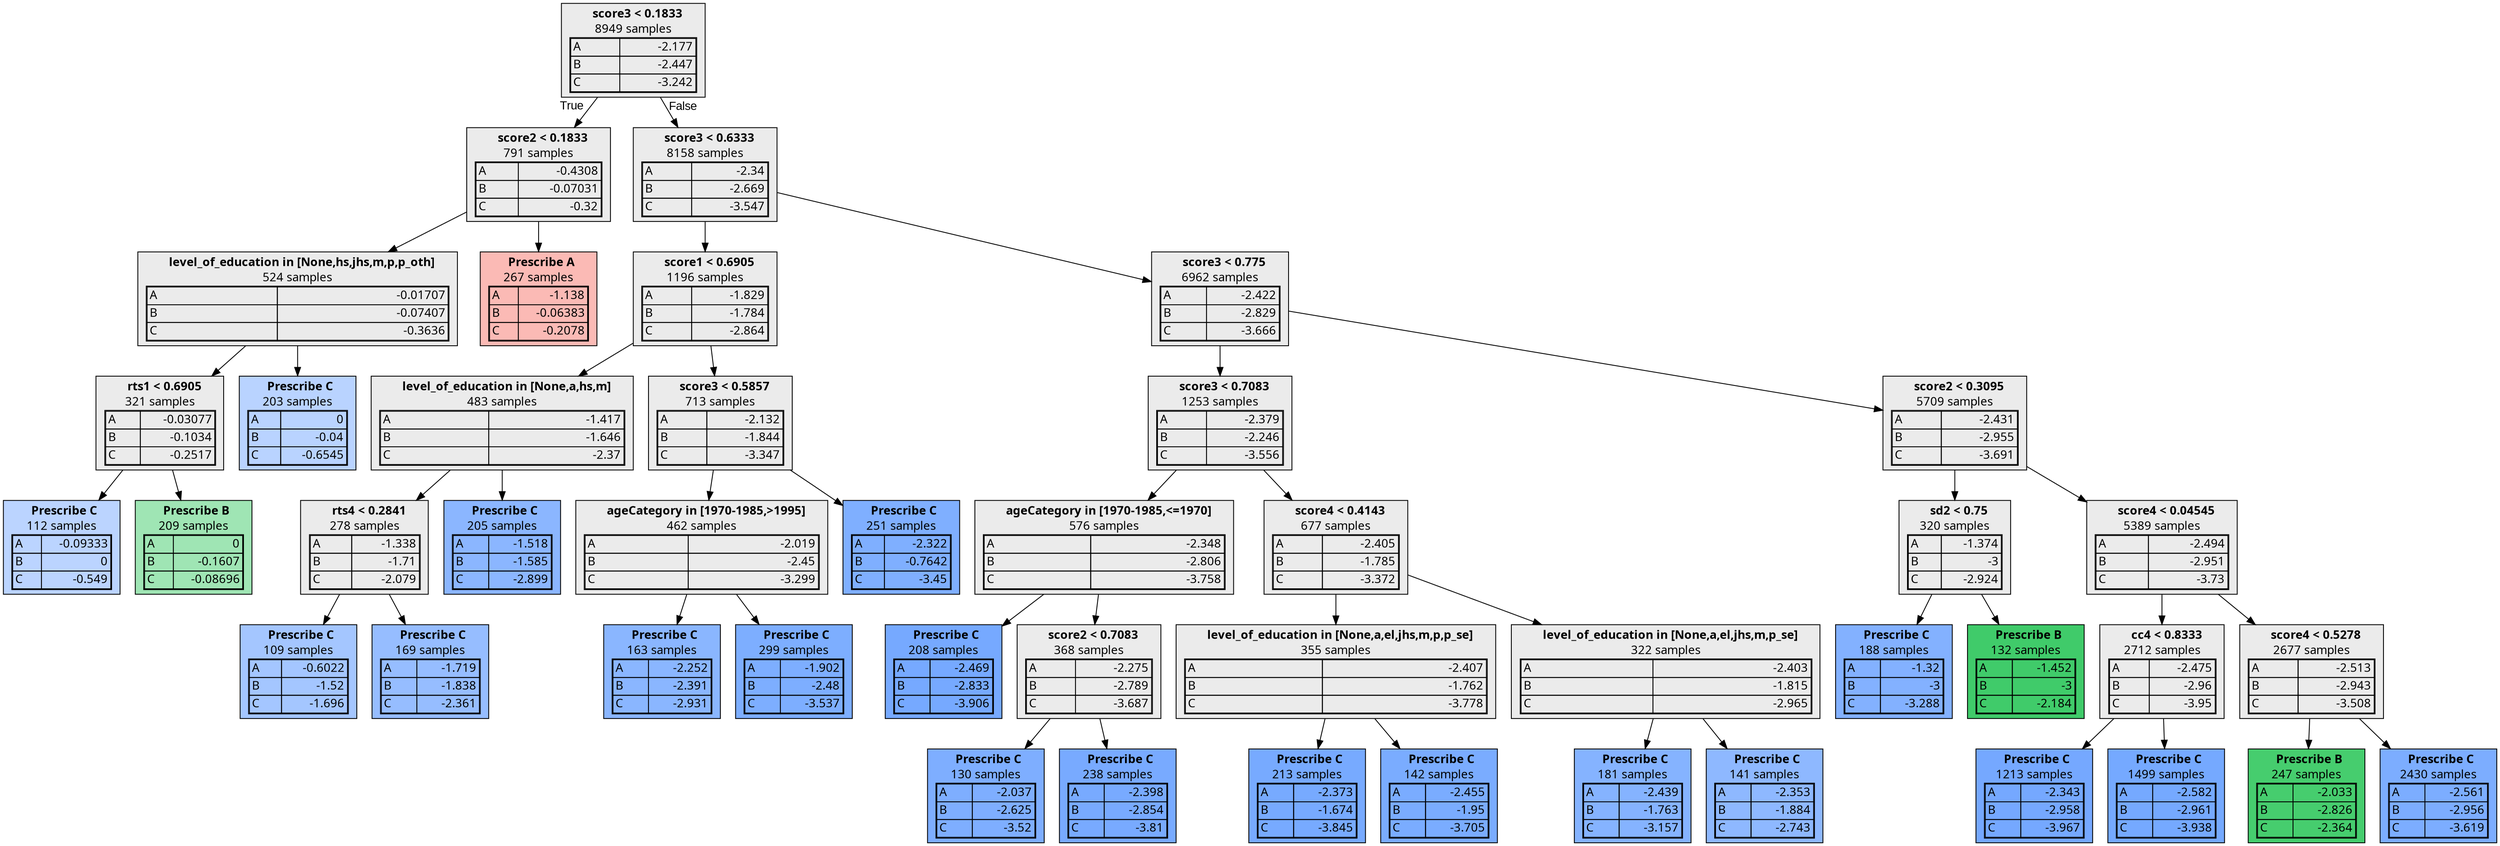 digraph {
    1 [label=<  <TABLE BORDER="0" CELLPADDING="0">
      <TR>
    <TD>
      <B> score3 &lt; 0.1833</B>
    </TD>
  </TR>

    <TR>
      <TD>8949 samples</TD>
    </TR>
    <TR>
  <TD>
    <TABLE CELLSPACING="0">
      
        <TR >
    <TD ALIGN="LEFT">A</TD>
    <TD ALIGN="RIGHT">-2.177</TD>
  </TR>
  <TR >
    <TD ALIGN="LEFT">B</TD>
    <TD ALIGN="RIGHT">-2.447</TD>
  </TR>
  <TR class="highlighted">
    <TD ALIGN="LEFT">C</TD>
    <TD ALIGN="RIGHT">-3.242</TD>
  </TR>

    </TABLE>
  </TD>
</TR>

  </TABLE>
>,fillcolor="#EBEBEB",shape=box,fontname="bold arial",style="filled"];
    1 -> 2 [labeldistance=2.5, labelangle=45, headlabel="True",fontname="arial"];
    1 -> 9 [labeldistance=2.5, labelangle=-45, headlabel="False",fontname="arial"];
    2 [label=<  <TABLE BORDER="0" CELLPADDING="0">
      <TR>
    <TD>
      <B> score2 &lt; 0.1833</B>
    </TD>
  </TR>

    <TR>
      <TD>791 samples</TD>
    </TR>
    <TR>
  <TD>
    <TABLE CELLSPACING="0">
      
        <TR class="highlighted">
    <TD ALIGN="LEFT">A</TD>
    <TD ALIGN="RIGHT">-0.4308</TD>
  </TR>
  <TR >
    <TD ALIGN="LEFT">B</TD>
    <TD ALIGN="RIGHT">-0.07031</TD>
  </TR>
  <TR >
    <TD ALIGN="LEFT">C</TD>
    <TD ALIGN="RIGHT">-0.32</TD>
  </TR>

    </TABLE>
  </TD>
</TR>

  </TABLE>
>,fillcolor="#EBEBEB",shape=box,fontname="bold arial",style="filled"];
    2 -> 3;
    2 -> 8;
    3 [label=<  <TABLE BORDER="0" CELLPADDING="0">
      <TR>
    <TD>
      <B> level_of_education in [None,hs,jhs,m,p,p_oth]</B>
    </TD>
  </TR>

    <TR>
      <TD>524 samples</TD>
    </TR>
    <TR>
  <TD>
    <TABLE CELLSPACING="0">
      
        <TR >
    <TD ALIGN="LEFT">A</TD>
    <TD ALIGN="RIGHT">-0.01707</TD>
  </TR>
  <TR >
    <TD ALIGN="LEFT">B</TD>
    <TD ALIGN="RIGHT">-0.07407</TD>
  </TR>
  <TR class="highlighted">
    <TD ALIGN="LEFT">C</TD>
    <TD ALIGN="RIGHT">-0.3636</TD>
  </TR>

    </TABLE>
  </TD>
</TR>

  </TABLE>
>,fillcolor="#EBEBEB",shape=box,fontname="bold arial",style="filled"];
    3 -> 4;
    3 -> 7;
    4 [label=<  <TABLE BORDER="0" CELLPADDING="0">
      <TR>
    <TD>
      <B> rts1 &lt; 0.6905</B>
    </TD>
  </TR>

    <TR>
      <TD>321 samples</TD>
    </TR>
    <TR>
  <TD>
    <TABLE CELLSPACING="0">
      
        <TR >
    <TD ALIGN="LEFT">A</TD>
    <TD ALIGN="RIGHT">-0.03077</TD>
  </TR>
  <TR >
    <TD ALIGN="LEFT">B</TD>
    <TD ALIGN="RIGHT">-0.1034</TD>
  </TR>
  <TR class="highlighted">
    <TD ALIGN="LEFT">C</TD>
    <TD ALIGN="RIGHT">-0.2517</TD>
  </TR>

    </TABLE>
  </TD>
</TR>

  </TABLE>
>,fillcolor="#EBEBEB",shape=box,fontname="bold arial",style="filled"];
    4 -> 5;
    4 -> 6;
    5 [label=<  <TABLE BORDER="0" CELLPADDING="0">
      <TR>
    <TD>
      <B>Prescribe C</B>
    </TD>
  </TR>

    <TR>
      <TD>112 samples</TD>
    </TR>
    <TR>
  <TD>
    <TABLE CELLSPACING="0">
      
        <TR >
    <TD ALIGN="LEFT">A</TD>
    <TD ALIGN="RIGHT">-0.09333</TD>
  </TR>
  <TR >
    <TD ALIGN="LEFT">B</TD>
    <TD ALIGN="RIGHT">0</TD>
  </TR>
  <TR class="highlighted">
    <TD ALIGN="LEFT">C</TD>
    <TD ALIGN="RIGHT">-0.549</TD>
  </TR>

    </TABLE>
  </TD>
</TR>

  </TABLE>
>,fillcolor="#619CFF6d",shape=box,fontname="bold arial",style="filled",color=black];
    6 [label=<  <TABLE BORDER="0" CELLPADDING="0">
      <TR>
    <TD>
      <B>Prescribe B</B>
    </TD>
  </TR>

    <TR>
      <TD>209 samples</TD>
    </TR>
    <TR>
  <TD>
    <TABLE CELLSPACING="0">
      
        <TR >
    <TD ALIGN="LEFT">A</TD>
    <TD ALIGN="RIGHT">0</TD>
  </TR>
  <TR class="highlighted">
    <TD ALIGN="LEFT">B</TD>
    <TD ALIGN="RIGHT">-0.1607</TD>
  </TR>
  <TR >
    <TD ALIGN="LEFT">C</TD>
    <TD ALIGN="RIGHT">-0.08696</TD>
  </TR>

    </TABLE>
  </TD>
</TR>

  </TABLE>
>,fillcolor="#00BA3860",shape=box,fontname="bold arial",style="filled",color=black];
    7 [label=<  <TABLE BORDER="0" CELLPADDING="0">
      <TR>
    <TD>
      <B>Prescribe C</B>
    </TD>
  </TR>

    <TR>
      <TD>203 samples</TD>
    </TR>
    <TR>
  <TD>
    <TABLE CELLSPACING="0">
      
        <TR >
    <TD ALIGN="LEFT">A</TD>
    <TD ALIGN="RIGHT">0</TD>
  </TR>
  <TR >
    <TD ALIGN="LEFT">B</TD>
    <TD ALIGN="RIGHT">-0.04</TD>
  </TR>
  <TR class="highlighted">
    <TD ALIGN="LEFT">C</TD>
    <TD ALIGN="RIGHT">-0.6545</TD>
  </TR>

    </TABLE>
  </TD>
</TR>

  </TABLE>
>,fillcolor="#619CFF70",shape=box,fontname="bold arial",style="filled",color=black];
    8 [label=<  <TABLE BORDER="0" CELLPADDING="0">
      <TR>
    <TD>
      <B>Prescribe A</B>
    </TD>
  </TR>

    <TR>
      <TD>267 samples</TD>
    </TR>
    <TR>
  <TD>
    <TABLE CELLSPACING="0">
      
        <TR class="highlighted">
    <TD ALIGN="LEFT">A</TD>
    <TD ALIGN="RIGHT">-1.138</TD>
  </TR>
  <TR >
    <TD ALIGN="LEFT">B</TD>
    <TD ALIGN="RIGHT">-0.06383</TD>
  </TR>
  <TR >
    <TD ALIGN="LEFT">C</TD>
    <TD ALIGN="RIGHT">-0.2078</TD>
  </TR>

    </TABLE>
  </TD>
</TR>

  </TABLE>
>,fillcolor="#F8766D80",shape=box,fontname="bold arial",style="filled",color=black];
    9 [label=<  <TABLE BORDER="0" CELLPADDING="0">
      <TR>
    <TD>
      <B> score3 &lt; 0.6333</B>
    </TD>
  </TR>

    <TR>
      <TD>8158 samples</TD>
    </TR>
    <TR>
  <TD>
    <TABLE CELLSPACING="0">
      
        <TR >
    <TD ALIGN="LEFT">A</TD>
    <TD ALIGN="RIGHT">-2.34</TD>
  </TR>
  <TR >
    <TD ALIGN="LEFT">B</TD>
    <TD ALIGN="RIGHT">-2.669</TD>
  </TR>
  <TR class="highlighted">
    <TD ALIGN="LEFT">C</TD>
    <TD ALIGN="RIGHT">-3.547</TD>
  </TR>

    </TABLE>
  </TD>
</TR>

  </TABLE>
>,fillcolor="#EBEBEB",shape=box,fontname="bold arial",style="filled"];
    9 -> 10;
    9 -> 21;
    10 [label=<  <TABLE BORDER="0" CELLPADDING="0">
      <TR>
    <TD>
      <B> score1 &lt; 0.6905</B>
    </TD>
  </TR>

    <TR>
      <TD>1196 samples</TD>
    </TR>
    <TR>
  <TD>
    <TABLE CELLSPACING="0">
      
        <TR >
    <TD ALIGN="LEFT">A</TD>
    <TD ALIGN="RIGHT">-1.829</TD>
  </TR>
  <TR >
    <TD ALIGN="LEFT">B</TD>
    <TD ALIGN="RIGHT">-1.784</TD>
  </TR>
  <TR class="highlighted">
    <TD ALIGN="LEFT">C</TD>
    <TD ALIGN="RIGHT">-2.864</TD>
  </TR>

    </TABLE>
  </TD>
</TR>

  </TABLE>
>,fillcolor="#EBEBEB",shape=box,fontname="bold arial",style="filled"];
    10 -> 11;
    10 -> 16;
    11 [label=<  <TABLE BORDER="0" CELLPADDING="0">
      <TR>
    <TD>
      <B> level_of_education in [None,a,hs,m]</B>
    </TD>
  </TR>

    <TR>
      <TD>483 samples</TD>
    </TR>
    <TR>
  <TD>
    <TABLE CELLSPACING="0">
      
        <TR >
    <TD ALIGN="LEFT">A</TD>
    <TD ALIGN="RIGHT">-1.417</TD>
  </TR>
  <TR >
    <TD ALIGN="LEFT">B</TD>
    <TD ALIGN="RIGHT">-1.646</TD>
  </TR>
  <TR class="highlighted">
    <TD ALIGN="LEFT">C</TD>
    <TD ALIGN="RIGHT">-2.37</TD>
  </TR>

    </TABLE>
  </TD>
</TR>

  </TABLE>
>,fillcolor="#EBEBEB",shape=box,fontname="bold arial",style="filled"];
    11 -> 12;
    11 -> 15;
    12 [label=<  <TABLE BORDER="0" CELLPADDING="0">
      <TR>
    <TD>
      <B> rts4 &lt; 0.2841</B>
    </TD>
  </TR>

    <TR>
      <TD>278 samples</TD>
    </TR>
    <TR>
  <TD>
    <TABLE CELLSPACING="0">
      
        <TR >
    <TD ALIGN="LEFT">A</TD>
    <TD ALIGN="RIGHT">-1.338</TD>
  </TR>
  <TR >
    <TD ALIGN="LEFT">B</TD>
    <TD ALIGN="RIGHT">-1.71</TD>
  </TR>
  <TR class="highlighted">
    <TD ALIGN="LEFT">C</TD>
    <TD ALIGN="RIGHT">-2.079</TD>
  </TR>

    </TABLE>
  </TD>
</TR>

  </TABLE>
>,fillcolor="#EBEBEB",shape=box,fontname="bold arial",style="filled"];
    12 -> 13;
    12 -> 14;
    13 [label=<  <TABLE BORDER="0" CELLPADDING="0">
      <TR>
    <TD>
      <B>Prescribe C</B>
    </TD>
  </TR>

    <TR>
      <TD>109 samples</TD>
    </TR>
    <TR>
  <TD>
    <TABLE CELLSPACING="0">
      
        <TR >
    <TD ALIGN="LEFT">A</TD>
    <TD ALIGN="RIGHT">-0.6022</TD>
  </TR>
  <TR >
    <TD ALIGN="LEFT">B</TD>
    <TD ALIGN="RIGHT">-1.52</TD>
  </TR>
  <TR class="highlighted">
    <TD ALIGN="LEFT">C</TD>
    <TD ALIGN="RIGHT">-1.696</TD>
  </TR>

    </TABLE>
  </TD>
</TR>

  </TABLE>
>,fillcolor="#619CFF93",shape=box,fontname="bold arial",style="filled",color=black];
    14 [label=<  <TABLE BORDER="0" CELLPADDING="0">
      <TR>
    <TD>
      <B>Prescribe C</B>
    </TD>
  </TR>

    <TR>
      <TD>169 samples</TD>
    </TR>
    <TR>
  <TD>
    <TABLE CELLSPACING="0">
      
        <TR >
    <TD ALIGN="LEFT">A</TD>
    <TD ALIGN="RIGHT">-1.719</TD>
  </TR>
  <TR >
    <TD ALIGN="LEFT">B</TD>
    <TD ALIGN="RIGHT">-1.838</TD>
  </TR>
  <TR class="highlighted">
    <TD ALIGN="LEFT">C</TD>
    <TD ALIGN="RIGHT">-2.361</TD>
  </TR>

    </TABLE>
  </TD>
</TR>

  </TABLE>
>,fillcolor="#619CFFa9",shape=box,fontname="bold arial",style="filled",color=black];
    15 [label=<  <TABLE BORDER="0" CELLPADDING="0">
      <TR>
    <TD>
      <B>Prescribe C</B>
    </TD>
  </TR>

    <TR>
      <TD>205 samples</TD>
    </TR>
    <TR>
  <TD>
    <TABLE CELLSPACING="0">
      
        <TR >
    <TD ALIGN="LEFT">A</TD>
    <TD ALIGN="RIGHT">-1.518</TD>
  </TR>
  <TR >
    <TD ALIGN="LEFT">B</TD>
    <TD ALIGN="RIGHT">-1.585</TD>
  </TR>
  <TR class="highlighted">
    <TD ALIGN="LEFT">C</TD>
    <TD ALIGN="RIGHT">-2.899</TD>
  </TR>

    </TABLE>
  </TD>
</TR>

  </TABLE>
>,fillcolor="#619CFFbb",shape=box,fontname="bold arial",style="filled",color=black];
    16 [label=<  <TABLE BORDER="0" CELLPADDING="0">
      <TR>
    <TD>
      <B> score3 &lt; 0.5857</B>
    </TD>
  </TR>

    <TR>
      <TD>713 samples</TD>
    </TR>
    <TR>
  <TD>
    <TABLE CELLSPACING="0">
      
        <TR >
    <TD ALIGN="LEFT">A</TD>
    <TD ALIGN="RIGHT">-2.132</TD>
  </TR>
  <TR >
    <TD ALIGN="LEFT">B</TD>
    <TD ALIGN="RIGHT">-1.844</TD>
  </TR>
  <TR class="highlighted">
    <TD ALIGN="LEFT">C</TD>
    <TD ALIGN="RIGHT">-3.347</TD>
  </TR>

    </TABLE>
  </TD>
</TR>

  </TABLE>
>,fillcolor="#EBEBEB",shape=box,fontname="bold arial",style="filled"];
    16 -> 17;
    16 -> 20;
    17 [label=<  <TABLE BORDER="0" CELLPADDING="0">
      <TR>
    <TD>
      <B> ageCategory in [1970-1985,&gt;1995]</B>
    </TD>
  </TR>

    <TR>
      <TD>462 samples</TD>
    </TR>
    <TR>
  <TD>
    <TABLE CELLSPACING="0">
      
        <TR >
    <TD ALIGN="LEFT">A</TD>
    <TD ALIGN="RIGHT">-2.019</TD>
  </TR>
  <TR >
    <TD ALIGN="LEFT">B</TD>
    <TD ALIGN="RIGHT">-2.45</TD>
  </TR>
  <TR class="highlighted">
    <TD ALIGN="LEFT">C</TD>
    <TD ALIGN="RIGHT">-3.299</TD>
  </TR>

    </TABLE>
  </TD>
</TR>

  </TABLE>
>,fillcolor="#EBEBEB",shape=box,fontname="bold arial",style="filled"];
    17 -> 18;
    17 -> 19;
    18 [label=<  <TABLE BORDER="0" CELLPADDING="0">
      <TR>
    <TD>
      <B>Prescribe C</B>
    </TD>
  </TR>

    <TR>
      <TD>163 samples</TD>
    </TR>
    <TR>
  <TD>
    <TABLE CELLSPACING="0">
      
        <TR >
    <TD ALIGN="LEFT">A</TD>
    <TD ALIGN="RIGHT">-2.252</TD>
  </TR>
  <TR >
    <TD ALIGN="LEFT">B</TD>
    <TD ALIGN="RIGHT">-2.391</TD>
  </TR>
  <TR class="highlighted">
    <TD ALIGN="LEFT">C</TD>
    <TD ALIGN="RIGHT">-2.931</TD>
  </TR>

    </TABLE>
  </TD>
</TR>

  </TABLE>
>,fillcolor="#619CFFbc",shape=box,fontname="bold arial",style="filled",color=black];
    19 [label=<  <TABLE BORDER="0" CELLPADDING="0">
      <TR>
    <TD>
      <B>Prescribe C</B>
    </TD>
  </TR>

    <TR>
      <TD>299 samples</TD>
    </TR>
    <TR>
  <TD>
    <TABLE CELLSPACING="0">
      
        <TR >
    <TD ALIGN="LEFT">A</TD>
    <TD ALIGN="RIGHT">-1.902</TD>
  </TR>
  <TR >
    <TD ALIGN="LEFT">B</TD>
    <TD ALIGN="RIGHT">-2.48</TD>
  </TR>
  <TR class="highlighted">
    <TD ALIGN="LEFT">C</TD>
    <TD ALIGN="RIGHT">-3.537</TD>
  </TR>

    </TABLE>
  </TD>
</TR>

  </TABLE>
>,fillcolor="#619CFFd1",shape=box,fontname="bold arial",style="filled",color=black];
    20 [label=<  <TABLE BORDER="0" CELLPADDING="0">
      <TR>
    <TD>
      <B>Prescribe C</B>
    </TD>
  </TR>

    <TR>
      <TD>251 samples</TD>
    </TR>
    <TR>
  <TD>
    <TABLE CELLSPACING="0">
      
        <TR >
    <TD ALIGN="LEFT">A</TD>
    <TD ALIGN="RIGHT">-2.322</TD>
  </TR>
  <TR >
    <TD ALIGN="LEFT">B</TD>
    <TD ALIGN="RIGHT">-0.7642</TD>
  </TR>
  <TR class="highlighted">
    <TD ALIGN="LEFT">C</TD>
    <TD ALIGN="RIGHT">-3.45</TD>
  </TR>

    </TABLE>
  </TD>
</TR>

  </TABLE>
>,fillcolor="#619CFFce",shape=box,fontname="bold arial",style="filled",color=black];
    21 [label=<  <TABLE BORDER="0" CELLPADDING="0">
      <TR>
    <TD>
      <B> score3 &lt; 0.775</B>
    </TD>
  </TR>

    <TR>
      <TD>6962 samples</TD>
    </TR>
    <TR>
  <TD>
    <TABLE CELLSPACING="0">
      
        <TR >
    <TD ALIGN="LEFT">A</TD>
    <TD ALIGN="RIGHT">-2.422</TD>
  </TR>
  <TR >
    <TD ALIGN="LEFT">B</TD>
    <TD ALIGN="RIGHT">-2.829</TD>
  </TR>
  <TR class="highlighted">
    <TD ALIGN="LEFT">C</TD>
    <TD ALIGN="RIGHT">-3.666</TD>
  </TR>

    </TABLE>
  </TD>
</TR>

  </TABLE>
>,fillcolor="#EBEBEB",shape=box,fontname="bold arial",style="filled"];
    21 -> 22;
    21 -> 35;
    22 [label=<  <TABLE BORDER="0" CELLPADDING="0">
      <TR>
    <TD>
      <B> score3 &lt; 0.7083</B>
    </TD>
  </TR>

    <TR>
      <TD>1253 samples</TD>
    </TR>
    <TR>
  <TD>
    <TABLE CELLSPACING="0">
      
        <TR >
    <TD ALIGN="LEFT">A</TD>
    <TD ALIGN="RIGHT">-2.379</TD>
  </TR>
  <TR >
    <TD ALIGN="LEFT">B</TD>
    <TD ALIGN="RIGHT">-2.246</TD>
  </TR>
  <TR class="highlighted">
    <TD ALIGN="LEFT">C</TD>
    <TD ALIGN="RIGHT">-3.556</TD>
  </TR>

    </TABLE>
  </TD>
</TR>

  </TABLE>
>,fillcolor="#EBEBEB",shape=box,fontname="bold arial",style="filled"];
    22 -> 23;
    22 -> 28;
    23 [label=<  <TABLE BORDER="0" CELLPADDING="0">
      <TR>
    <TD>
      <B> ageCategory in [1970-1985,&lt;=1970]</B>
    </TD>
  </TR>

    <TR>
      <TD>576 samples</TD>
    </TR>
    <TR>
  <TD>
    <TABLE CELLSPACING="0">
      
        <TR >
    <TD ALIGN="LEFT">A</TD>
    <TD ALIGN="RIGHT">-2.348</TD>
  </TR>
  <TR >
    <TD ALIGN="LEFT">B</TD>
    <TD ALIGN="RIGHT">-2.806</TD>
  </TR>
  <TR class="highlighted">
    <TD ALIGN="LEFT">C</TD>
    <TD ALIGN="RIGHT">-3.758</TD>
  </TR>

    </TABLE>
  </TD>
</TR>

  </TABLE>
>,fillcolor="#EBEBEB",shape=box,fontname="bold arial",style="filled"];
    23 -> 24;
    23 -> 25;
    24 [label=<  <TABLE BORDER="0" CELLPADDING="0">
      <TR>
    <TD>
      <B>Prescribe C</B>
    </TD>
  </TR>

    <TR>
      <TD>208 samples</TD>
    </TR>
    <TR>
  <TD>
    <TABLE CELLSPACING="0">
      
        <TR >
    <TD ALIGN="LEFT">A</TD>
    <TD ALIGN="RIGHT">-2.469</TD>
  </TR>
  <TR >
    <TD ALIGN="LEFT">B</TD>
    <TD ALIGN="RIGHT">-2.833</TD>
  </TR>
  <TR class="highlighted">
    <TD ALIGN="LEFT">C</TD>
    <TD ALIGN="RIGHT">-3.906</TD>
  </TR>

    </TABLE>
  </TD>
</TR>

  </TABLE>
>,fillcolor="#619CFFdd",shape=box,fontname="bold arial",style="filled",color=black];
    25 [label=<  <TABLE BORDER="0" CELLPADDING="0">
      <TR>
    <TD>
      <B> score2 &lt; 0.7083</B>
    </TD>
  </TR>

    <TR>
      <TD>368 samples</TD>
    </TR>
    <TR>
  <TD>
    <TABLE CELLSPACING="0">
      
        <TR >
    <TD ALIGN="LEFT">A</TD>
    <TD ALIGN="RIGHT">-2.275</TD>
  </TR>
  <TR >
    <TD ALIGN="LEFT">B</TD>
    <TD ALIGN="RIGHT">-2.789</TD>
  </TR>
  <TR class="highlighted">
    <TD ALIGN="LEFT">C</TD>
    <TD ALIGN="RIGHT">-3.687</TD>
  </TR>

    </TABLE>
  </TD>
</TR>

  </TABLE>
>,fillcolor="#EBEBEB",shape=box,fontname="bold arial",style="filled"];
    25 -> 26;
    25 -> 27;
    26 [label=<  <TABLE BORDER="0" CELLPADDING="0">
      <TR>
    <TD>
      <B>Prescribe C</B>
    </TD>
  </TR>

    <TR>
      <TD>130 samples</TD>
    </TR>
    <TR>
  <TD>
    <TABLE CELLSPACING="0">
      
        <TR >
    <TD ALIGN="LEFT">A</TD>
    <TD ALIGN="RIGHT">-2.037</TD>
  </TR>
  <TR >
    <TD ALIGN="LEFT">B</TD>
    <TD ALIGN="RIGHT">-2.625</TD>
  </TR>
  <TR class="highlighted">
    <TD ALIGN="LEFT">C</TD>
    <TD ALIGN="RIGHT">-3.52</TD>
  </TR>

    </TABLE>
  </TD>
</TR>

  </TABLE>
>,fillcolor="#619CFFd0",shape=box,fontname="bold arial",style="filled",color=black];
    27 [label=<  <TABLE BORDER="0" CELLPADDING="0">
      <TR>
    <TD>
      <B>Prescribe C</B>
    </TD>
  </TR>

    <TR>
      <TD>238 samples</TD>
    </TR>
    <TR>
  <TD>
    <TABLE CELLSPACING="0">
      
        <TR >
    <TD ALIGN="LEFT">A</TD>
    <TD ALIGN="RIGHT">-2.398</TD>
  </TR>
  <TR >
    <TD ALIGN="LEFT">B</TD>
    <TD ALIGN="RIGHT">-2.854</TD>
  </TR>
  <TR class="highlighted">
    <TD ALIGN="LEFT">C</TD>
    <TD ALIGN="RIGHT">-3.81</TD>
  </TR>

    </TABLE>
  </TD>
</TR>

  </TABLE>
>,fillcolor="#619CFFda",shape=box,fontname="bold arial",style="filled",color=black];
    28 [label=<  <TABLE BORDER="0" CELLPADDING="0">
      <TR>
    <TD>
      <B> score4 &lt; 0.4143</B>
    </TD>
  </TR>

    <TR>
      <TD>677 samples</TD>
    </TR>
    <TR>
  <TD>
    <TABLE CELLSPACING="0">
      
        <TR >
    <TD ALIGN="LEFT">A</TD>
    <TD ALIGN="RIGHT">-2.405</TD>
  </TR>
  <TR >
    <TD ALIGN="LEFT">B</TD>
    <TD ALIGN="RIGHT">-1.785</TD>
  </TR>
  <TR class="highlighted">
    <TD ALIGN="LEFT">C</TD>
    <TD ALIGN="RIGHT">-3.372</TD>
  </TR>

    </TABLE>
  </TD>
</TR>

  </TABLE>
>,fillcolor="#EBEBEB",shape=box,fontname="bold arial",style="filled"];
    28 -> 29;
    28 -> 32;
    29 [label=<  <TABLE BORDER="0" CELLPADDING="0">
      <TR>
    <TD>
      <B> level_of_education in [None,a,el,jhs,m,p,p_se]</B>
    </TD>
  </TR>

    <TR>
      <TD>355 samples</TD>
    </TR>
    <TR>
  <TD>
    <TABLE CELLSPACING="0">
      
        <TR >
    <TD ALIGN="LEFT">A</TD>
    <TD ALIGN="RIGHT">-2.407</TD>
  </TR>
  <TR >
    <TD ALIGN="LEFT">B</TD>
    <TD ALIGN="RIGHT">-1.762</TD>
  </TR>
  <TR class="highlighted">
    <TD ALIGN="LEFT">C</TD>
    <TD ALIGN="RIGHT">-3.778</TD>
  </TR>

    </TABLE>
  </TD>
</TR>

  </TABLE>
>,fillcolor="#EBEBEB",shape=box,fontname="bold arial",style="filled"];
    29 -> 30;
    29 -> 31;
    30 [label=<  <TABLE BORDER="0" CELLPADDING="0">
      <TR>
    <TD>
      <B>Prescribe C</B>
    </TD>
  </TR>

    <TR>
      <TD>213 samples</TD>
    </TR>
    <TR>
  <TD>
    <TABLE CELLSPACING="0">
      
        <TR >
    <TD ALIGN="LEFT">A</TD>
    <TD ALIGN="RIGHT">-2.373</TD>
  </TR>
  <TR >
    <TD ALIGN="LEFT">B</TD>
    <TD ALIGN="RIGHT">-1.674</TD>
  </TR>
  <TR class="highlighted">
    <TD ALIGN="LEFT">C</TD>
    <TD ALIGN="RIGHT">-3.845</TD>
  </TR>

    </TABLE>
  </TD>
</TR>

  </TABLE>
>,fillcolor="#619CFFdb",shape=box,fontname="bold arial",style="filled",color=black];
    31 [label=<  <TABLE BORDER="0" CELLPADDING="0">
      <TR>
    <TD>
      <B>Prescribe C</B>
    </TD>
  </TR>

    <TR>
      <TD>142 samples</TD>
    </TR>
    <TR>
  <TD>
    <TABLE CELLSPACING="0">
      
        <TR >
    <TD ALIGN="LEFT">A</TD>
    <TD ALIGN="RIGHT">-2.455</TD>
  </TR>
  <TR >
    <TD ALIGN="LEFT">B</TD>
    <TD ALIGN="RIGHT">-1.95</TD>
  </TR>
  <TR class="highlighted">
    <TD ALIGN="LEFT">C</TD>
    <TD ALIGN="RIGHT">-3.705</TD>
  </TR>

    </TABLE>
  </TD>
</TR>

  </TABLE>
>,fillcolor="#619CFFd6",shape=box,fontname="bold arial",style="filled",color=black];
    32 [label=<  <TABLE BORDER="0" CELLPADDING="0">
      <TR>
    <TD>
      <B> level_of_education in [None,a,el,jhs,m,p_se]</B>
    </TD>
  </TR>

    <TR>
      <TD>322 samples</TD>
    </TR>
    <TR>
  <TD>
    <TABLE CELLSPACING="0">
      
        <TR >
    <TD ALIGN="LEFT">A</TD>
    <TD ALIGN="RIGHT">-2.403</TD>
  </TR>
  <TR >
    <TD ALIGN="LEFT">B</TD>
    <TD ALIGN="RIGHT">-1.815</TD>
  </TR>
  <TR class="highlighted">
    <TD ALIGN="LEFT">C</TD>
    <TD ALIGN="RIGHT">-2.965</TD>
  </TR>

    </TABLE>
  </TD>
</TR>

  </TABLE>
>,fillcolor="#EBEBEB",shape=box,fontname="bold arial",style="filled"];
    32 -> 33;
    32 -> 34;
    33 [label=<  <TABLE BORDER="0" CELLPADDING="0">
      <TR>
    <TD>
      <B>Prescribe C</B>
    </TD>
  </TR>

    <TR>
      <TD>181 samples</TD>
    </TR>
    <TR>
  <TD>
    <TABLE CELLSPACING="0">
      
        <TR >
    <TD ALIGN="LEFT">A</TD>
    <TD ALIGN="RIGHT">-2.439</TD>
  </TR>
  <TR >
    <TD ALIGN="LEFT">B</TD>
    <TD ALIGN="RIGHT">-1.763</TD>
  </TR>
  <TR class="highlighted">
    <TD ALIGN="LEFT">C</TD>
    <TD ALIGN="RIGHT">-3.157</TD>
  </TR>

    </TABLE>
  </TD>
</TR>

  </TABLE>
>,fillcolor="#619CFFc4",shape=box,fontname="bold arial",style="filled",color=black];
    34 [label=<  <TABLE BORDER="0" CELLPADDING="0">
      <TR>
    <TD>
      <B>Prescribe C</B>
    </TD>
  </TR>

    <TR>
      <TD>141 samples</TD>
    </TR>
    <TR>
  <TD>
    <TABLE CELLSPACING="0">
      
        <TR >
    <TD ALIGN="LEFT">A</TD>
    <TD ALIGN="RIGHT">-2.353</TD>
  </TR>
  <TR >
    <TD ALIGN="LEFT">B</TD>
    <TD ALIGN="RIGHT">-1.884</TD>
  </TR>
  <TR class="highlighted">
    <TD ALIGN="LEFT">C</TD>
    <TD ALIGN="RIGHT">-2.743</TD>
  </TR>

    </TABLE>
  </TD>
</TR>

  </TABLE>
>,fillcolor="#619CFFb6",shape=box,fontname="bold arial",style="filled",color=black];
    35 [label=<  <TABLE BORDER="0" CELLPADDING="0">
      <TR>
    <TD>
      <B> score2 &lt; 0.3095</B>
    </TD>
  </TR>

    <TR>
      <TD>5709 samples</TD>
    </TR>
    <TR>
  <TD>
    <TABLE CELLSPACING="0">
      
        <TR >
    <TD ALIGN="LEFT">A</TD>
    <TD ALIGN="RIGHT">-2.431</TD>
  </TR>
  <TR >
    <TD ALIGN="LEFT">B</TD>
    <TD ALIGN="RIGHT">-2.955</TD>
  </TR>
  <TR class="highlighted">
    <TD ALIGN="LEFT">C</TD>
    <TD ALIGN="RIGHT">-3.691</TD>
  </TR>

    </TABLE>
  </TD>
</TR>

  </TABLE>
>,fillcolor="#EBEBEB",shape=box,fontname="bold arial",style="filled"];
    35 -> 36;
    35 -> 39;
    36 [label=<  <TABLE BORDER="0" CELLPADDING="0">
      <TR>
    <TD>
      <B> sd2 &lt; 0.75</B>
    </TD>
  </TR>

    <TR>
      <TD>320 samples</TD>
    </TR>
    <TR>
  <TD>
    <TABLE CELLSPACING="0">
      
        <TR >
    <TD ALIGN="LEFT">A</TD>
    <TD ALIGN="RIGHT">-1.374</TD>
  </TR>
  <TR class="highlighted">
    <TD ALIGN="LEFT">B</TD>
    <TD ALIGN="RIGHT">-3</TD>
  </TR>
  <TR >
    <TD ALIGN="LEFT">C</TD>
    <TD ALIGN="RIGHT">-2.924</TD>
  </TR>

    </TABLE>
  </TD>
</TR>

  </TABLE>
>,fillcolor="#EBEBEB",shape=box,fontname="bold arial",style="filled"];
    36 -> 37;
    36 -> 38;
    37 [label=<  <TABLE BORDER="0" CELLPADDING="0">
      <TR>
    <TD>
      <B>Prescribe C</B>
    </TD>
  </TR>

    <TR>
      <TD>188 samples</TD>
    </TR>
    <TR>
  <TD>
    <TABLE CELLSPACING="0">
      
        <TR >
    <TD ALIGN="LEFT">A</TD>
    <TD ALIGN="RIGHT">-1.32</TD>
  </TR>
  <TR >
    <TD ALIGN="LEFT">B</TD>
    <TD ALIGN="RIGHT">-3</TD>
  </TR>
  <TR class="highlighted">
    <TD ALIGN="LEFT">C</TD>
    <TD ALIGN="RIGHT">-3.288</TD>
  </TR>

    </TABLE>
  </TD>
</TR>

  </TABLE>
>,fillcolor="#619CFFc8",shape=box,fontname="bold arial",style="filled",color=black];
    38 [label=<  <TABLE BORDER="0" CELLPADDING="0">
      <TR>
    <TD>
      <B>Prescribe B</B>
    </TD>
  </TR>

    <TR>
      <TD>132 samples</TD>
    </TR>
    <TR>
  <TD>
    <TABLE CELLSPACING="0">
      
        <TR >
    <TD ALIGN="LEFT">A</TD>
    <TD ALIGN="RIGHT">-1.452</TD>
  </TR>
  <TR class="highlighted">
    <TD ALIGN="LEFT">B</TD>
    <TD ALIGN="RIGHT">-3</TD>
  </TR>
  <TR >
    <TD ALIGN="LEFT">C</TD>
    <TD ALIGN="RIGHT">-2.184</TD>
  </TR>

    </TABLE>
  </TD>
</TR>

  </TABLE>
>,fillcolor="#00BA38bf",shape=box,fontname="bold arial",style="filled",color=black];
    39 [label=<  <TABLE BORDER="0" CELLPADDING="0">
      <TR>
    <TD>
      <B> score4 &lt; 0.04545</B>
    </TD>
  </TR>

    <TR>
      <TD>5389 samples</TD>
    </TR>
    <TR>
  <TD>
    <TABLE CELLSPACING="0">
      
        <TR >
    <TD ALIGN="LEFT">A</TD>
    <TD ALIGN="RIGHT">-2.494</TD>
  </TR>
  <TR >
    <TD ALIGN="LEFT">B</TD>
    <TD ALIGN="RIGHT">-2.951</TD>
  </TR>
  <TR class="highlighted">
    <TD ALIGN="LEFT">C</TD>
    <TD ALIGN="RIGHT">-3.73</TD>
  </TR>

    </TABLE>
  </TD>
</TR>

  </TABLE>
>,fillcolor="#EBEBEB",shape=box,fontname="bold arial",style="filled"];
    39 -> 40;
    39 -> 43;
    40 [label=<  <TABLE BORDER="0" CELLPADDING="0">
      <TR>
    <TD>
      <B> cc4 &lt; 0.8333</B>
    </TD>
  </TR>

    <TR>
      <TD>2712 samples</TD>
    </TR>
    <TR>
  <TD>
    <TABLE CELLSPACING="0">
      
        <TR >
    <TD ALIGN="LEFT">A</TD>
    <TD ALIGN="RIGHT">-2.475</TD>
  </TR>
  <TR >
    <TD ALIGN="LEFT">B</TD>
    <TD ALIGN="RIGHT">-2.96</TD>
  </TR>
  <TR class="highlighted">
    <TD ALIGN="LEFT">C</TD>
    <TD ALIGN="RIGHT">-3.95</TD>
  </TR>

    </TABLE>
  </TD>
</TR>

  </TABLE>
>,fillcolor="#EBEBEB",shape=box,fontname="bold arial",style="filled"];
    40 -> 41;
    40 -> 42;
    41 [label=<  <TABLE BORDER="0" CELLPADDING="0">
      <TR>
    <TD>
      <B>Prescribe C</B>
    </TD>
  </TR>

    <TR>
      <TD>1213 samples</TD>
    </TR>
    <TR>
  <TD>
    <TABLE CELLSPACING="0">
      
        <TR >
    <TD ALIGN="LEFT">A</TD>
    <TD ALIGN="RIGHT">-2.343</TD>
  </TR>
  <TR >
    <TD ALIGN="LEFT">B</TD>
    <TD ALIGN="RIGHT">-2.958</TD>
  </TR>
  <TR class="highlighted">
    <TD ALIGN="LEFT">C</TD>
    <TD ALIGN="RIGHT">-3.967</TD>
  </TR>

    </TABLE>
  </TD>
</TR>

  </TABLE>
>,fillcolor="#619CFFdf",shape=box,fontname="bold arial",style="filled",color=black];
    42 [label=<  <TABLE BORDER="0" CELLPADDING="0">
      <TR>
    <TD>
      <B>Prescribe C</B>
    </TD>
  </TR>

    <TR>
      <TD>1499 samples</TD>
    </TR>
    <TR>
  <TD>
    <TABLE CELLSPACING="0">
      
        <TR >
    <TD ALIGN="LEFT">A</TD>
    <TD ALIGN="RIGHT">-2.582</TD>
  </TR>
  <TR >
    <TD ALIGN="LEFT">B</TD>
    <TD ALIGN="RIGHT">-2.961</TD>
  </TR>
  <TR class="highlighted">
    <TD ALIGN="LEFT">C</TD>
    <TD ALIGN="RIGHT">-3.938</TD>
  </TR>

    </TABLE>
  </TD>
</TR>

  </TABLE>
>,fillcolor="#619CFFde",shape=box,fontname="bold arial",style="filled",color=black];
    43 [label=<  <TABLE BORDER="0" CELLPADDING="0">
      <TR>
    <TD>
      <B> score4 &lt; 0.5278</B>
    </TD>
  </TR>

    <TR>
      <TD>2677 samples</TD>
    </TR>
    <TR>
  <TD>
    <TABLE CELLSPACING="0">
      
        <TR >
    <TD ALIGN="LEFT">A</TD>
    <TD ALIGN="RIGHT">-2.513</TD>
  </TR>
  <TR >
    <TD ALIGN="LEFT">B</TD>
    <TD ALIGN="RIGHT">-2.943</TD>
  </TR>
  <TR class="highlighted">
    <TD ALIGN="LEFT">C</TD>
    <TD ALIGN="RIGHT">-3.508</TD>
  </TR>

    </TABLE>
  </TD>
</TR>

  </TABLE>
>,fillcolor="#EBEBEB",shape=box,fontname="bold arial",style="filled"];
    43 -> 44;
    43 -> 45;
    44 [label=<  <TABLE BORDER="0" CELLPADDING="0">
      <TR>
    <TD>
      <B>Prescribe B</B>
    </TD>
  </TR>

    <TR>
      <TD>247 samples</TD>
    </TR>
    <TR>
  <TD>
    <TABLE CELLSPACING="0">
      
        <TR >
    <TD ALIGN="LEFT">A</TD>
    <TD ALIGN="RIGHT">-2.033</TD>
  </TR>
  <TR class="highlighted">
    <TD ALIGN="LEFT">B</TD>
    <TD ALIGN="RIGHT">-2.826</TD>
  </TR>
  <TR >
    <TD ALIGN="LEFT">C</TD>
    <TD ALIGN="RIGHT">-2.364</TD>
  </TR>

    </TABLE>
  </TD>
</TR>

  </TABLE>
>,fillcolor="#00BA38b9",shape=box,fontname="bold arial",style="filled",color=black];
    45 [label=<  <TABLE BORDER="0" CELLPADDING="0">
      <TR>
    <TD>
      <B>Prescribe C</B>
    </TD>
  </TR>

    <TR>
      <TD>2430 samples</TD>
    </TR>
    <TR>
  <TD>
    <TABLE CELLSPACING="0">
      
        <TR >
    <TD ALIGN="LEFT">A</TD>
    <TD ALIGN="RIGHT">-2.561</TD>
  </TR>
  <TR >
    <TD ALIGN="LEFT">B</TD>
    <TD ALIGN="RIGHT">-2.956</TD>
  </TR>
  <TR class="highlighted">
    <TD ALIGN="LEFT">C</TD>
    <TD ALIGN="RIGHT">-3.619</TD>
  </TR>

    </TABLE>
  </TD>
</TR>

  </TABLE>
>,fillcolor="#619CFFd3",shape=box,fontname="bold arial",style="filled",color=black];
}
